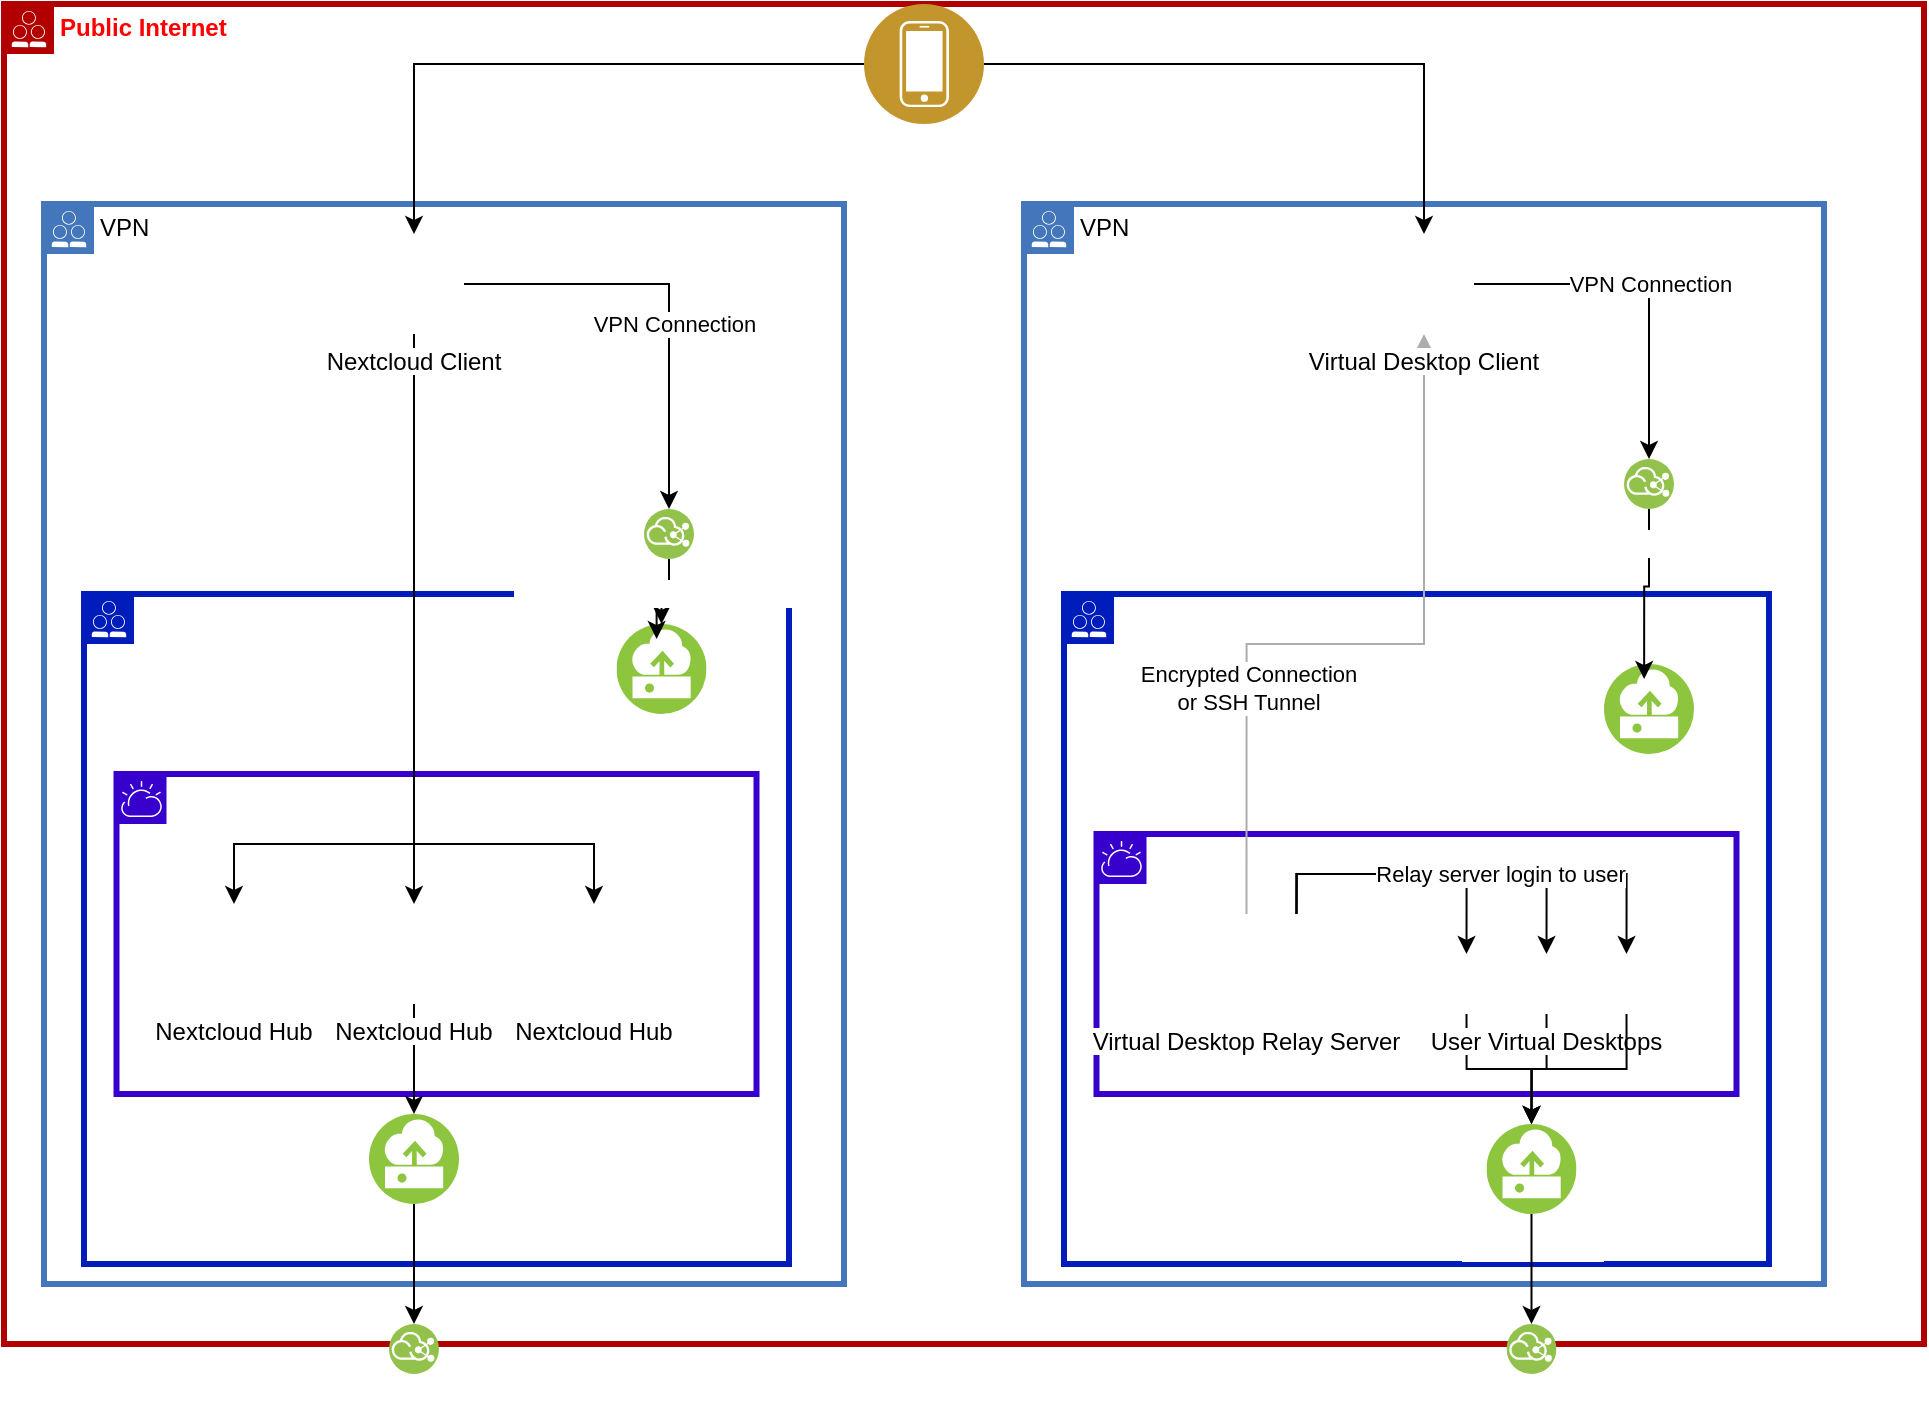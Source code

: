 <mxfile version="21.2.8" type="device">
  <diagram name="Page-1" id="n5Qb5iA8dRXw3r0Tk5m8">
    <mxGraphModel dx="2972" dy="1880" grid="1" gridSize="10" guides="1" tooltips="1" connect="1" arrows="1" fold="1" page="1" pageScale="1" pageWidth="850" pageHeight="1100" math="0" shadow="0">
      <root>
        <mxCell id="0" />
        <mxCell id="1" parent="0" />
        <mxCell id="Zk3EBVXWUtb9SHXZOmo2-9" value="VPN" style="shape=mxgraph.ibm.box;prType=public;fontStyle=0;verticalAlign=top;align=left;spacingLeft=32;spacingTop=4;fillColor=none;rounded=0;whiteSpace=wrap;html=1;strokeColor=#4376BB;strokeWidth=3;dashed=0;container=0;spacing=-4;collapsible=0;expand=0;recursiveResize=0;" vertex="1" parent="1">
          <mxGeometry x="-510" y="40" width="400" height="540" as="geometry" />
        </mxCell>
        <mxCell id="Zk3EBVXWUtb9SHXZOmo2-18" value="RustDesk DMZ Network" style="shape=mxgraph.ibm.box;prType=public;fontStyle=0;verticalAlign=top;align=left;spacingLeft=32;spacingTop=4;fillColor=none;rounded=0;whiteSpace=wrap;html=1;strokeColor=#001DBC;strokeWidth=3;dashed=0;container=1;spacing=-4;collapsible=0;expand=0;recursiveResize=0;fontColor=#ffffff;" vertex="1" parent="1">
          <mxGeometry x="-490" y="235" width="352.5" height="335" as="geometry" />
        </mxCell>
        <mxCell id="Zk3EBVXWUtb9SHXZOmo2-67" style="edgeStyle=orthogonalEdgeStyle;rounded=0;orthogonalLoop=1;jettySize=auto;html=1;exitX=0.5;exitY=1;exitDx=0;exitDy=0;entryX=0.5;entryY=0;entryDx=0;entryDy=0;" edge="1" parent="Zk3EBVXWUtb9SHXZOmo2-18" source="Zk3EBVXWUtb9SHXZOmo2-13" target="Zk3EBVXWUtb9SHXZOmo2-27">
          <mxGeometry relative="1" as="geometry" />
        </mxCell>
        <mxCell id="Zk3EBVXWUtb9SHXZOmo2-79" style="edgeStyle=orthogonalEdgeStyle;rounded=0;orthogonalLoop=1;jettySize=auto;html=1;exitX=1;exitY=0;exitDx=0;exitDy=0;entryX=0.5;entryY=0;entryDx=0;entryDy=0;" edge="1" parent="Zk3EBVXWUtb9SHXZOmo2-18" source="Zk3EBVXWUtb9SHXZOmo2-3" target="Zk3EBVXWUtb9SHXZOmo2-13">
          <mxGeometry relative="1" as="geometry" />
        </mxCell>
        <mxCell id="Zk3EBVXWUtb9SHXZOmo2-2" value="&lt;b&gt;&lt;font color=&quot;#ffffff&quot;&gt;RustDesk&amp;nbsp; K8s Cluster&lt;/font&gt;&lt;/b&gt;" style="shape=mxgraph.ibm.box;prType=cloud;fontStyle=0;verticalAlign=top;align=left;spacingLeft=32;spacingTop=4;fillColor=none;rounded=0;whiteSpace=wrap;html=1;strokeColor=#3700CC;strokeWidth=3;dashed=0;container=0;spacing=-4;collapsible=0;expand=0;recursiveResize=0;fontColor=#3700CC;" vertex="1" parent="Zk3EBVXWUtb9SHXZOmo2-18">
          <mxGeometry x="16.25" y="120" width="320" height="130" as="geometry" />
        </mxCell>
        <mxCell id="Zk3EBVXWUtb9SHXZOmo2-10" value="&lt;font color=&quot;#ffffff&quot;&gt;VPN Server&lt;/font&gt;" style="image;aspect=fixed;perimeter=ellipsePerimeter;html=1;align=center;shadow=0;dashed=0;fontColor=#4277BB;labelBackgroundColor=default;fontSize=12;spacingTop=3;image=img/lib/ibm/vpc/Instance.svg;" vertex="1" parent="Zk3EBVXWUtb9SHXZOmo2-18">
          <mxGeometry x="270" y="35" width="45" height="45" as="geometry" />
        </mxCell>
        <mxCell id="Zk3EBVXWUtb9SHXZOmo2-77" style="edgeStyle=orthogonalEdgeStyle;rounded=0;orthogonalLoop=1;jettySize=auto;html=1;exitX=1;exitY=0;exitDx=0;exitDy=0;entryX=0.5;entryY=0;entryDx=0;entryDy=0;" edge="1" parent="Zk3EBVXWUtb9SHXZOmo2-18" source="Zk3EBVXWUtb9SHXZOmo2-3" target="Zk3EBVXWUtb9SHXZOmo2-15">
          <mxGeometry relative="1" as="geometry" />
        </mxCell>
        <mxCell id="Zk3EBVXWUtb9SHXZOmo2-78" style="edgeStyle=orthogonalEdgeStyle;rounded=0;orthogonalLoop=1;jettySize=auto;html=1;exitX=1;exitY=0;exitDx=0;exitDy=0;entryX=0.5;entryY=0;entryDx=0;entryDy=0;" edge="1" parent="Zk3EBVXWUtb9SHXZOmo2-18" source="Zk3EBVXWUtb9SHXZOmo2-3" target="Zk3EBVXWUtb9SHXZOmo2-14">
          <mxGeometry relative="1" as="geometry" />
        </mxCell>
        <mxCell id="Zk3EBVXWUtb9SHXZOmo2-82" value="Relay server login to user" style="edgeLabel;html=1;align=center;verticalAlign=middle;resizable=0;points=[];" vertex="1" connectable="0" parent="Zk3EBVXWUtb9SHXZOmo2-78">
          <mxGeometry x="0.31" relative="1" as="geometry">
            <mxPoint as="offset" />
          </mxGeometry>
        </mxCell>
        <mxCell id="Zk3EBVXWUtb9SHXZOmo2-3" value="Virtual Desktop Relay Server" style="shape=image;verticalLabelPosition=bottom;labelBackgroundColor=default;verticalAlign=top;aspect=fixed;imageAspect=0;image=https://upload.wikimedia.org/wikipedia/commons/thumb/9/96/Rustdesk.svg/1200px-Rustdesk.svg.png;" vertex="1" parent="Zk3EBVXWUtb9SHXZOmo2-18">
          <mxGeometry x="66.25" y="160" width="50" height="50" as="geometry" />
        </mxCell>
        <mxCell id="Zk3EBVXWUtb9SHXZOmo2-13" value="" style="shape=image;verticalLabelPosition=bottom;labelBackgroundColor=default;verticalAlign=top;aspect=fixed;imageAspect=0;image=https://upload.wikimedia.org/wikipedia/commons/thumb/9/96/Rustdesk.svg/1200px-Rustdesk.svg.png;" vertex="1" parent="Zk3EBVXWUtb9SHXZOmo2-18">
          <mxGeometry x="186.25" y="180" width="30" height="30" as="geometry" />
        </mxCell>
        <mxCell id="Zk3EBVXWUtb9SHXZOmo2-69" style="edgeStyle=orthogonalEdgeStyle;rounded=0;orthogonalLoop=1;jettySize=auto;html=1;exitX=0.5;exitY=1;exitDx=0;exitDy=0;entryX=0.5;entryY=0;entryDx=0;entryDy=0;" edge="1" parent="Zk3EBVXWUtb9SHXZOmo2-18" source="Zk3EBVXWUtb9SHXZOmo2-14" target="Zk3EBVXWUtb9SHXZOmo2-27">
          <mxGeometry relative="1" as="geometry" />
        </mxCell>
        <mxCell id="Zk3EBVXWUtb9SHXZOmo2-14" value="User Virtual Desktops" style="shape=image;verticalLabelPosition=bottom;labelBackgroundColor=default;verticalAlign=top;aspect=fixed;imageAspect=0;image=https://upload.wikimedia.org/wikipedia/commons/thumb/9/96/Rustdesk.svg/1200px-Rustdesk.svg.png;" vertex="1" parent="Zk3EBVXWUtb9SHXZOmo2-18">
          <mxGeometry x="226.25" y="180" width="30" height="30" as="geometry" />
        </mxCell>
        <mxCell id="Zk3EBVXWUtb9SHXZOmo2-70" style="edgeStyle=orthogonalEdgeStyle;rounded=0;orthogonalLoop=1;jettySize=auto;html=1;exitX=0.5;exitY=1;exitDx=0;exitDy=0;entryX=0.5;entryY=0;entryDx=0;entryDy=0;" edge="1" parent="Zk3EBVXWUtb9SHXZOmo2-18" source="Zk3EBVXWUtb9SHXZOmo2-15" target="Zk3EBVXWUtb9SHXZOmo2-27">
          <mxGeometry relative="1" as="geometry" />
        </mxCell>
        <mxCell id="Zk3EBVXWUtb9SHXZOmo2-15" value="" style="shape=image;verticalLabelPosition=bottom;labelBackgroundColor=default;verticalAlign=top;aspect=fixed;imageAspect=0;image=https://upload.wikimedia.org/wikipedia/commons/thumb/9/96/Rustdesk.svg/1200px-Rustdesk.svg.png;" vertex="1" parent="Zk3EBVXWUtb9SHXZOmo2-18">
          <mxGeometry x="266.25" y="180" width="30" height="30" as="geometry" />
        </mxCell>
        <mxCell id="Zk3EBVXWUtb9SHXZOmo2-27" value="&lt;font color=&quot;#ffffff&quot;&gt;Proxy/firewall&lt;/font&gt;" style="image;aspect=fixed;perimeter=ellipsePerimeter;html=1;align=center;shadow=0;dashed=0;fontColor=#4277BB;labelBackgroundColor=default;fontSize=12;spacingTop=3;image=img/lib/ibm/vpc/Instance.svg;" vertex="1" parent="Zk3EBVXWUtb9SHXZOmo2-18">
          <mxGeometry x="211.25" y="265" width="45" height="45" as="geometry" />
        </mxCell>
        <mxCell id="Zk3EBVXWUtb9SHXZOmo2-1" value="&lt;b&gt;Public Internet&lt;/b&gt;" style="shape=mxgraph.ibm.box;prType=public;fontStyle=0;verticalAlign=top;align=left;spacingLeft=32;spacingTop=4;fillColor=none;rounded=0;whiteSpace=wrap;html=1;strokeColor=#B20000;strokeWidth=3;dashed=0;container=0;spacing=-4;collapsible=0;expand=0;recursiveResize=0;fontColor=#FF0000;" vertex="1" parent="1">
          <mxGeometry x="-1020" y="-60" width="960" height="670" as="geometry" />
        </mxCell>
        <mxCell id="Zk3EBVXWUtb9SHXZOmo2-44" value="VPN" style="shape=mxgraph.ibm.box;prType=public;fontStyle=0;verticalAlign=top;align=left;spacingLeft=32;spacingTop=4;fillColor=none;rounded=0;whiteSpace=wrap;html=1;strokeColor=#4376BB;strokeWidth=3;dashed=0;container=0;spacing=-4;collapsible=0;expand=0;recursiveResize=0;" vertex="1" parent="1">
          <mxGeometry x="-1000" y="40" width="400" height="540" as="geometry" />
        </mxCell>
        <mxCell id="Zk3EBVXWUtb9SHXZOmo2-45" value="Nextcloud DMZ Network" style="shape=mxgraph.ibm.box;prType=public;fontStyle=0;verticalAlign=top;align=left;spacingLeft=32;spacingTop=4;fillColor=none;rounded=0;whiteSpace=wrap;html=1;strokeColor=#001DBC;strokeWidth=3;dashed=0;container=1;spacing=-4;collapsible=0;expand=0;recursiveResize=0;fontColor=#ffffff;" vertex="1" parent="1">
          <mxGeometry x="-980" y="235" width="352.5" height="335" as="geometry" />
        </mxCell>
        <mxCell id="Zk3EBVXWUtb9SHXZOmo2-46" value="&lt;b&gt;&lt;font color=&quot;#ffffff&quot;&gt;Nextcloud&amp;nbsp; K8s Cluster&lt;/font&gt;&lt;/b&gt;" style="shape=mxgraph.ibm.box;prType=cloud;fontStyle=0;verticalAlign=top;align=left;spacingLeft=32;spacingTop=4;fillColor=none;rounded=0;whiteSpace=wrap;html=1;strokeColor=#3700CC;strokeWidth=3;dashed=0;container=0;spacing=-4;collapsible=0;expand=0;recursiveResize=0;fontColor=#3700CC;" vertex="1" parent="Zk3EBVXWUtb9SHXZOmo2-45">
          <mxGeometry x="16.25" y="90" width="320" height="160" as="geometry" />
        </mxCell>
        <mxCell id="Zk3EBVXWUtb9SHXZOmo2-47" value="&lt;font color=&quot;#ffffff&quot;&gt;VPN Server&lt;/font&gt;" style="image;aspect=fixed;perimeter=ellipsePerimeter;html=1;align=center;shadow=0;dashed=0;fontColor=#4277BB;labelBackgroundColor=default;fontSize=12;spacingTop=3;image=img/lib/ibm/vpc/Instance.svg;" vertex="1" parent="Zk3EBVXWUtb9SHXZOmo2-45">
          <mxGeometry x="266.25" y="15" width="45" height="45" as="geometry" />
        </mxCell>
        <mxCell id="Zk3EBVXWUtb9SHXZOmo2-97" style="edgeStyle=orthogonalEdgeStyle;rounded=0;orthogonalLoop=1;jettySize=auto;html=1;exitX=0.5;exitY=1;exitDx=0;exitDy=0;entryX=0.5;entryY=0;entryDx=0;entryDy=0;" edge="1" parent="Zk3EBVXWUtb9SHXZOmo2-45" source="Zk3EBVXWUtb9SHXZOmo2-63" target="Zk3EBVXWUtb9SHXZOmo2-83">
          <mxGeometry relative="1" as="geometry" />
        </mxCell>
        <mxCell id="Zk3EBVXWUtb9SHXZOmo2-63" value="Nextcloud Hub" style="shape=image;verticalLabelPosition=bottom;labelBackgroundColor=default;verticalAlign=top;aspect=fixed;imageAspect=0;image=https://static-00.iconduck.com/assets.00/nextcloud-icon-512x512-quluhp24.png;" vertex="1" parent="Zk3EBVXWUtb9SHXZOmo2-45">
          <mxGeometry x="140" y="155" width="50" height="50" as="geometry" />
        </mxCell>
        <mxCell id="Zk3EBVXWUtb9SHXZOmo2-64" value="Nextcloud Hub" style="shape=image;verticalLabelPosition=bottom;labelBackgroundColor=default;verticalAlign=top;aspect=fixed;imageAspect=0;image=https://static-00.iconduck.com/assets.00/nextcloud-icon-512x512-quluhp24.png;" vertex="1" parent="Zk3EBVXWUtb9SHXZOmo2-45">
          <mxGeometry x="230" y="155" width="50" height="50" as="geometry" />
        </mxCell>
        <mxCell id="Zk3EBVXWUtb9SHXZOmo2-83" value="&lt;font color=&quot;#ffffff&quot;&gt;Proxy/firewall&lt;/font&gt;" style="image;aspect=fixed;perimeter=ellipsePerimeter;html=1;align=center;shadow=0;dashed=0;fontColor=#4277BB;labelBackgroundColor=default;fontSize=12;spacingTop=3;image=img/lib/ibm/vpc/Instance.svg;" vertex="1" parent="Zk3EBVXWUtb9SHXZOmo2-45">
          <mxGeometry x="142.5" y="260" width="45" height="45" as="geometry" />
        </mxCell>
        <mxCell id="Zk3EBVXWUtb9SHXZOmo2-25" style="edgeStyle=orthogonalEdgeStyle;rounded=0;orthogonalLoop=1;jettySize=auto;html=1;exitX=0.5;exitY=0;exitDx=0;exitDy=0;entryX=0.5;entryY=1;entryDx=0;entryDy=0;strokeColor=#ADADAD;" edge="1" parent="1" source="Zk3EBVXWUtb9SHXZOmo2-3" target="Zk3EBVXWUtb9SHXZOmo2-8">
          <mxGeometry relative="1" as="geometry">
            <mxPoint x="-317.5" y="130" as="targetPoint" />
            <Array as="points">
              <mxPoint x="-399" y="260" />
              <mxPoint x="-310" y="260" />
            </Array>
          </mxGeometry>
        </mxCell>
        <mxCell id="Zk3EBVXWUtb9SHXZOmo2-28" value="Encrypted Connection&lt;br&gt;or SSH Tunnel" style="edgeLabel;html=1;align=center;verticalAlign=middle;resizable=0;points=[];" vertex="1" connectable="0" parent="Zk3EBVXWUtb9SHXZOmo2-25">
          <mxGeometry x="-0.4" y="1" relative="1" as="geometry">
            <mxPoint x="1" as="offset" />
          </mxGeometry>
        </mxCell>
        <mxCell id="Zk3EBVXWUtb9SHXZOmo2-36" style="edgeStyle=orthogonalEdgeStyle;rounded=0;orthogonalLoop=1;jettySize=auto;html=1;exitX=0.5;exitY=1;exitDx=0;exitDy=0;entryX=0.446;entryY=0.167;entryDx=0;entryDy=0;entryPerimeter=0;" edge="1" parent="1" source="Zk3EBVXWUtb9SHXZOmo2-22" target="Zk3EBVXWUtb9SHXZOmo2-10">
          <mxGeometry relative="1" as="geometry" />
        </mxCell>
        <mxCell id="Zk3EBVXWUtb9SHXZOmo2-22" value="&lt;font color=&quot;#ffffff&quot;&gt;Floating IP (listening for VPN)&lt;/font&gt;" style="image;aspect=fixed;perimeter=ellipsePerimeter;html=1;align=center;shadow=0;dashed=0;fontColor=#4277BB;labelBackgroundColor=default;fontSize=12;spacingTop=3;image=img/lib/ibm/vpc/InternetServices2.svg;" vertex="1" parent="1">
          <mxGeometry x="-210" y="167.5" width="25" height="25" as="geometry" />
        </mxCell>
        <mxCell id="Zk3EBVXWUtb9SHXZOmo2-23" value="VPN Connection" style="edgeStyle=orthogonalEdgeStyle;rounded=0;orthogonalLoop=1;jettySize=auto;html=1;entryX=0.5;entryY=0;entryDx=0;entryDy=0;exitX=1;exitY=0.5;exitDx=0;exitDy=0;" edge="1" parent="1" source="Zk3EBVXWUtb9SHXZOmo2-8" target="Zk3EBVXWUtb9SHXZOmo2-22">
          <mxGeometry relative="1" as="geometry">
            <mxPoint x="-267.5" y="80" as="sourcePoint" />
          </mxGeometry>
        </mxCell>
        <mxCell id="Zk3EBVXWUtb9SHXZOmo2-8" value="Virtual Desktop Client" style="shape=image;verticalLabelPosition=bottom;labelBackgroundColor=default;verticalAlign=top;aspect=fixed;imageAspect=0;image=https://upload.wikimedia.org/wikipedia/commons/thumb/9/96/Rustdesk.svg/1200px-Rustdesk.svg.png;" vertex="1" parent="1">
          <mxGeometry x="-335" y="55" width="50" height="50" as="geometry" />
        </mxCell>
        <mxCell id="Zk3EBVXWUtb9SHXZOmo2-101" style="edgeStyle=orthogonalEdgeStyle;rounded=0;orthogonalLoop=1;jettySize=auto;html=1;exitX=0;exitY=0.5;exitDx=0;exitDy=0;entryX=0.5;entryY=0;entryDx=0;entryDy=0;" edge="1" parent="1" source="Zk3EBVXWUtb9SHXZOmo2-37" target="Zk3EBVXWUtb9SHXZOmo2-38">
          <mxGeometry relative="1" as="geometry" />
        </mxCell>
        <mxCell id="Zk3EBVXWUtb9SHXZOmo2-102" style="edgeStyle=orthogonalEdgeStyle;rounded=0;orthogonalLoop=1;jettySize=auto;html=1;exitX=1;exitY=0.5;exitDx=0;exitDy=0;entryX=0.5;entryY=0;entryDx=0;entryDy=0;" edge="1" parent="1" source="Zk3EBVXWUtb9SHXZOmo2-37" target="Zk3EBVXWUtb9SHXZOmo2-8">
          <mxGeometry relative="1" as="geometry" />
        </mxCell>
        <mxCell id="Zk3EBVXWUtb9SHXZOmo2-37" value="&lt;font color=&quot;#ffffff&quot;&gt;User Device&lt;/font&gt;" style="image;aspect=fixed;perimeter=ellipsePerimeter;html=1;align=center;shadow=0;dashed=0;fontColor=#4277BB;labelBackgroundColor=default;fontSize=12;spacingTop=3;image=img/lib/ibm/users/device.svg;" vertex="1" parent="1">
          <mxGeometry x="-590" y="-60" width="60" height="60" as="geometry" />
        </mxCell>
        <mxCell id="Zk3EBVXWUtb9SHXZOmo2-59" style="edgeStyle=orthogonalEdgeStyle;rounded=0;orthogonalLoop=1;jettySize=auto;html=1;exitX=1;exitY=0.5;exitDx=0;exitDy=0;entryX=0.5;entryY=0;entryDx=0;entryDy=0;" edge="1" parent="1" source="Zk3EBVXWUtb9SHXZOmo2-38" target="Zk3EBVXWUtb9SHXZOmo2-55">
          <mxGeometry relative="1" as="geometry" />
        </mxCell>
        <mxCell id="Zk3EBVXWUtb9SHXZOmo2-61" value="VPN Connection" style="edgeLabel;html=1;align=center;verticalAlign=middle;resizable=0;points=[];" vertex="1" connectable="0" parent="Zk3EBVXWUtb9SHXZOmo2-59">
          <mxGeometry x="0.124" y="2" relative="1" as="geometry">
            <mxPoint y="1" as="offset" />
          </mxGeometry>
        </mxCell>
        <mxCell id="Zk3EBVXWUtb9SHXZOmo2-94" style="edgeStyle=orthogonalEdgeStyle;rounded=0;orthogonalLoop=1;jettySize=auto;html=1;exitX=0.5;exitY=1;exitDx=0;exitDy=0;entryX=0.5;entryY=0;entryDx=0;entryDy=0;" edge="1" parent="1" source="Zk3EBVXWUtb9SHXZOmo2-38" target="Zk3EBVXWUtb9SHXZOmo2-63">
          <mxGeometry relative="1" as="geometry" />
        </mxCell>
        <mxCell id="Zk3EBVXWUtb9SHXZOmo2-99" style="edgeStyle=orthogonalEdgeStyle;rounded=0;orthogonalLoop=1;jettySize=auto;html=1;exitX=0.5;exitY=1;exitDx=0;exitDy=0;entryX=0.5;entryY=0;entryDx=0;entryDy=0;" edge="1" parent="1" source="Zk3EBVXWUtb9SHXZOmo2-38" target="Zk3EBVXWUtb9SHXZOmo2-62">
          <mxGeometry relative="1" as="geometry">
            <Array as="points">
              <mxPoint x="-815" y="360" />
              <mxPoint x="-905" y="360" />
            </Array>
          </mxGeometry>
        </mxCell>
        <mxCell id="Zk3EBVXWUtb9SHXZOmo2-100" style="edgeStyle=orthogonalEdgeStyle;rounded=0;orthogonalLoop=1;jettySize=auto;html=1;exitX=0.5;exitY=1;exitDx=0;exitDy=0;entryX=0.5;entryY=0;entryDx=0;entryDy=0;" edge="1" parent="1" source="Zk3EBVXWUtb9SHXZOmo2-38" target="Zk3EBVXWUtb9SHXZOmo2-64">
          <mxGeometry relative="1" as="geometry">
            <Array as="points">
              <mxPoint x="-815" y="360" />
              <mxPoint x="-725" y="360" />
            </Array>
          </mxGeometry>
        </mxCell>
        <mxCell id="Zk3EBVXWUtb9SHXZOmo2-38" value="Nextcloud Client" style="shape=image;verticalLabelPosition=bottom;labelBackgroundColor=default;verticalAlign=top;aspect=fixed;imageAspect=0;image=https://static-00.iconduck.com/assets.00/nextcloud-icon-512x512-quluhp24.png;" vertex="1" parent="1">
          <mxGeometry x="-840" y="55" width="50" height="50" as="geometry" />
        </mxCell>
        <mxCell id="Zk3EBVXWUtb9SHXZOmo2-54" style="edgeStyle=orthogonalEdgeStyle;rounded=0;orthogonalLoop=1;jettySize=auto;html=1;exitX=0.5;exitY=1;exitDx=0;exitDy=0;entryX=0.446;entryY=0.167;entryDx=0;entryDy=0;entryPerimeter=0;" edge="1" parent="1" source="Zk3EBVXWUtb9SHXZOmo2-55" target="Zk3EBVXWUtb9SHXZOmo2-47">
          <mxGeometry relative="1" as="geometry" />
        </mxCell>
        <mxCell id="Zk3EBVXWUtb9SHXZOmo2-71" value="" style="edgeStyle=orthogonalEdgeStyle;rounded=0;orthogonalLoop=1;jettySize=auto;html=1;" edge="1" parent="1" source="Zk3EBVXWUtb9SHXZOmo2-55" target="Zk3EBVXWUtb9SHXZOmo2-47">
          <mxGeometry relative="1" as="geometry" />
        </mxCell>
        <mxCell id="Zk3EBVXWUtb9SHXZOmo2-55" value="&lt;font color=&quot;#ffffff&quot;&gt;Floating IP (listening for VPN)&lt;/font&gt;" style="image;aspect=fixed;perimeter=ellipsePerimeter;html=1;align=center;shadow=0;dashed=0;fontColor=#4277BB;labelBackgroundColor=default;fontSize=12;spacingTop=3;image=img/lib/ibm/vpc/InternetServices2.svg;" vertex="1" parent="1">
          <mxGeometry x="-700" y="192.5" width="25" height="25" as="geometry" />
        </mxCell>
        <mxCell id="Zk3EBVXWUtb9SHXZOmo2-62" value="Nextcloud Hub" style="shape=image;verticalLabelPosition=bottom;labelBackgroundColor=default;verticalAlign=top;aspect=fixed;imageAspect=0;image=https://static-00.iconduck.com/assets.00/nextcloud-icon-512x512-quluhp24.png;" vertex="1" parent="1">
          <mxGeometry x="-930" y="390" width="50" height="50" as="geometry" />
        </mxCell>
        <mxCell id="Zk3EBVXWUtb9SHXZOmo2-65" value="&lt;font color=&quot;#ffffff&quot;&gt;Floating IP (no listening ports)&lt;/font&gt;" style="image;aspect=fixed;perimeter=ellipsePerimeter;html=1;align=center;shadow=0;dashed=0;fontColor=#4277BB;labelBackgroundColor=default;fontSize=12;spacingTop=3;image=img/lib/ibm/vpc/InternetServices2.svg;" vertex="1" parent="1">
          <mxGeometry x="-268.75" y="600" width="25" height="25" as="geometry" />
        </mxCell>
        <mxCell id="Zk3EBVXWUtb9SHXZOmo2-72" style="edgeStyle=orthogonalEdgeStyle;rounded=0;orthogonalLoop=1;jettySize=auto;html=1;exitX=0.5;exitY=1;exitDx=0;exitDy=0;entryX=0.5;entryY=0;entryDx=0;entryDy=0;" edge="1" parent="1" source="Zk3EBVXWUtb9SHXZOmo2-27" target="Zk3EBVXWUtb9SHXZOmo2-65">
          <mxGeometry relative="1" as="geometry" />
        </mxCell>
        <mxCell id="Zk3EBVXWUtb9SHXZOmo2-84" value="&lt;font color=&quot;#ffffff&quot;&gt;Floating IP (no listening ports)&lt;/font&gt;" style="image;aspect=fixed;perimeter=ellipsePerimeter;html=1;align=center;shadow=0;dashed=0;fontColor=#4277BB;labelBackgroundColor=default;fontSize=12;spacingTop=3;image=img/lib/ibm/vpc/InternetServices2.svg;" vertex="1" parent="1">
          <mxGeometry x="-827.5" y="600" width="25" height="25" as="geometry" />
        </mxCell>
        <mxCell id="Zk3EBVXWUtb9SHXZOmo2-85" style="edgeStyle=orthogonalEdgeStyle;rounded=0;orthogonalLoop=1;jettySize=auto;html=1;exitX=0.5;exitY=1;exitDx=0;exitDy=0;entryX=0.5;entryY=0;entryDx=0;entryDy=0;" edge="1" parent="1" source="Zk3EBVXWUtb9SHXZOmo2-83" target="Zk3EBVXWUtb9SHXZOmo2-84">
          <mxGeometry relative="1" as="geometry" />
        </mxCell>
      </root>
    </mxGraphModel>
  </diagram>
</mxfile>
